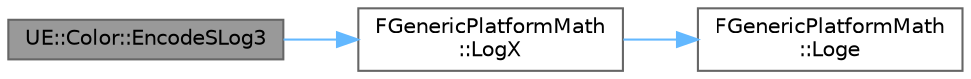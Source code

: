digraph "UE::Color::EncodeSLog3"
{
 // INTERACTIVE_SVG=YES
 // LATEX_PDF_SIZE
  bgcolor="transparent";
  edge [fontname=Helvetica,fontsize=10,labelfontname=Helvetica,labelfontsize=10];
  node [fontname=Helvetica,fontsize=10,shape=box,height=0.2,width=0.4];
  rankdir="LR";
  Node1 [id="Node000001",label="UE::Color::EncodeSLog3",height=0.2,width=0.4,color="gray40", fillcolor="grey60", style="filled", fontcolor="black",tooltip="Encode value to Sony S-Log3."];
  Node1 -> Node2 [id="edge1_Node000001_Node000002",color="steelblue1",style="solid",tooltip=" "];
  Node2 [id="Node000002",label="FGenericPlatformMath\l::LogX",height=0.2,width=0.4,color="grey40", fillcolor="white", style="filled",URL="$dd/d7b/structFGenericPlatformMath.html#a618b2d22aeb0458b09d85f8f4a4525a0",tooltip=" "];
  Node2 -> Node3 [id="edge2_Node000002_Node000003",color="steelblue1",style="solid",tooltip=" "];
  Node3 [id="Node000003",label="FGenericPlatformMath\l::Loge",height=0.2,width=0.4,color="grey40", fillcolor="white", style="filled",URL="$dd/d7b/structFGenericPlatformMath.html#aff884f6700f9fe4de7418d88539c9386",tooltip=" "];
}
